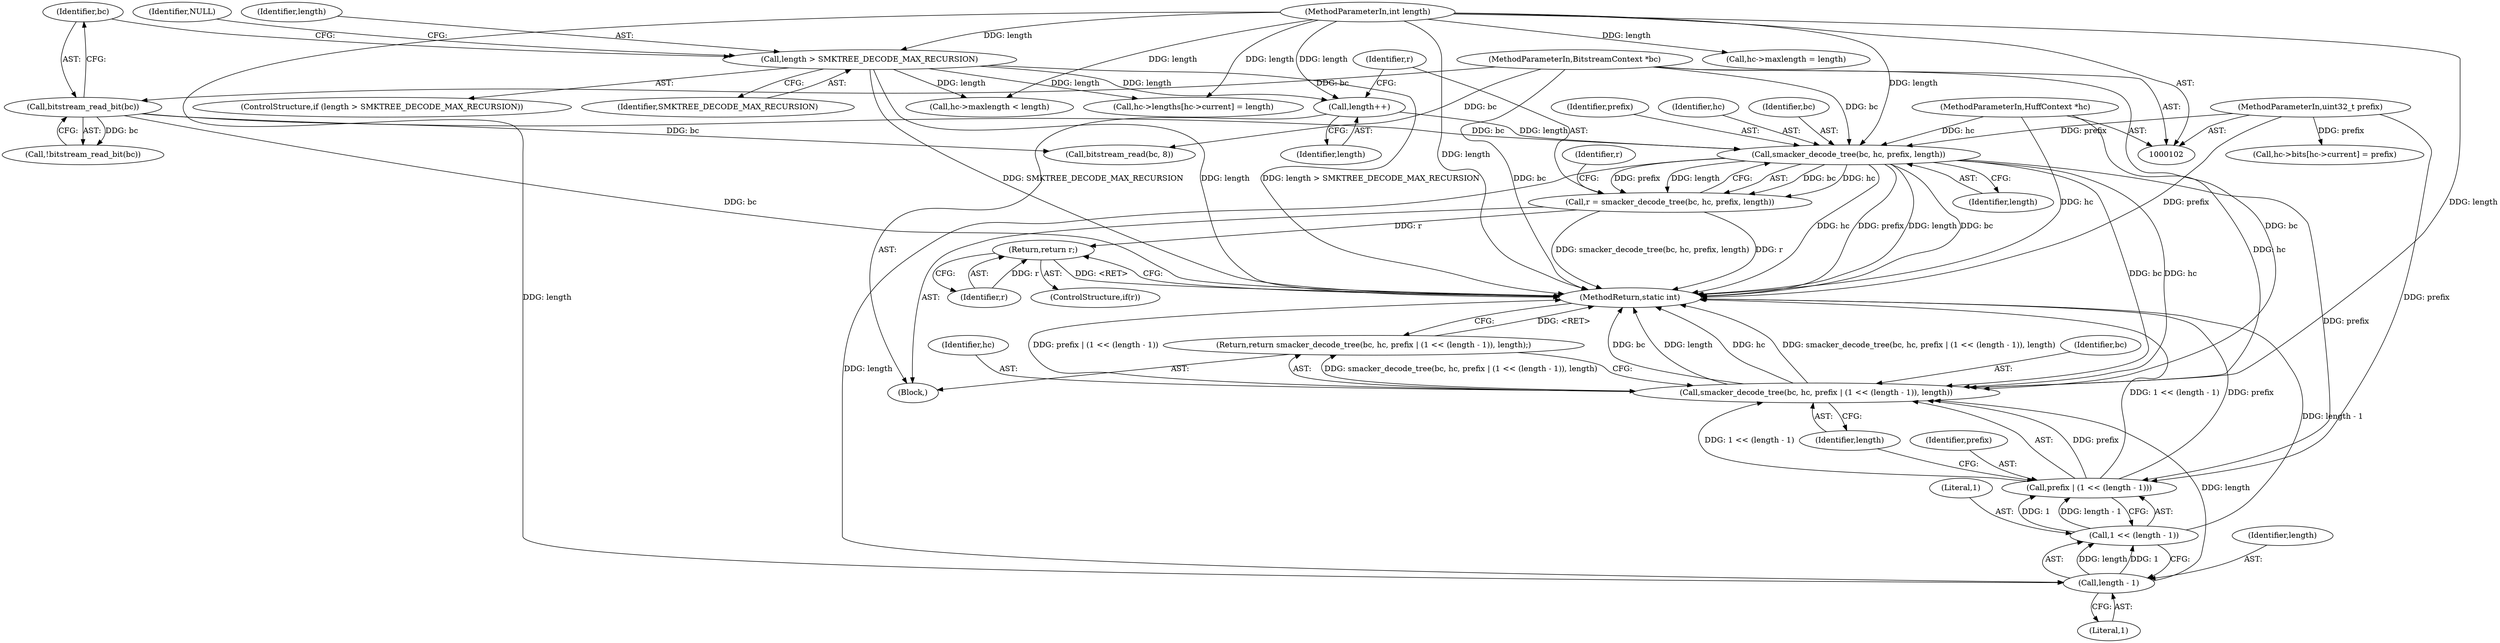 digraph "0_libav_cd4663dc80323ba64989d0c103d51ad3ee0e9c2f@pointer" {
"1000213" [label="(Call,smacker_decode_tree(bc, hc, prefix, length))"];
"1000121" [label="(Call,bitstream_read_bit(bc))"];
"1000103" [label="(MethodParameterIn,BitstreamContext *bc)"];
"1000104" [label="(MethodParameterIn,HuffContext *hc)"];
"1000105" [label="(MethodParameterIn,uint32_t prefix)"];
"1000209" [label="(Call,length++)"];
"1000109" [label="(Call,length > SMKTREE_DECODE_MAX_RECURSION)"];
"1000106" [label="(MethodParameterIn,int length)"];
"1000211" [label="(Call,r = smacker_decode_tree(bc, hc, prefix, length))"];
"1000220" [label="(Return,return r;)"];
"1000223" [label="(Call,smacker_decode_tree(bc, hc, prefix | (1 << (length - 1)), length))"];
"1000222" [label="(Return,return smacker_decode_tree(bc, hc, prefix | (1 << (length - 1)), length);)"];
"1000226" [label="(Call,prefix | (1 << (length - 1)))"];
"1000230" [label="(Call,length - 1)"];
"1000228" [label="(Call,1 << (length - 1))"];
"1000120" [label="(Call,!bitstream_read_bit(bc))"];
"1000234" [label="(MethodReturn,static int)"];
"1000109" [label="(Call,length > SMKTREE_DECODE_MAX_RECURSION)"];
"1000227" [label="(Identifier,prefix)"];
"1000214" [label="(Identifier,bc)"];
"1000149" [label="(Call,hc->lengths[hc->current] = length)"];
"1000121" [label="(Call,bitstream_read_bit(bc))"];
"1000211" [label="(Call,r = smacker_decode_tree(bc, hc, prefix, length))"];
"1000219" [label="(Identifier,r)"];
"1000213" [label="(Call,smacker_decode_tree(bc, hc, prefix, length))"];
"1000122" [label="(Identifier,bc)"];
"1000224" [label="(Identifier,bc)"];
"1000233" [label="(Identifier,length)"];
"1000229" [label="(Literal,1)"];
"1000232" [label="(Literal,1)"];
"1000231" [label="(Identifier,length)"];
"1000210" [label="(Identifier,length)"];
"1000212" [label="(Identifier,r)"];
"1000223" [label="(Call,smacker_decode_tree(bc, hc, prefix | (1 << (length - 1)), length))"];
"1000194" [label="(Call,hc->maxlength < length)"];
"1000218" [label="(ControlStructure,if(r))"];
"1000105" [label="(MethodParameterIn,uint32_t prefix)"];
"1000216" [label="(Identifier,prefix)"];
"1000228" [label="(Call,1 << (length - 1))"];
"1000114" [label="(Identifier,NULL)"];
"1000186" [label="(Call,bitstream_read(bc, 8))"];
"1000104" [label="(MethodParameterIn,HuffContext *hc)"];
"1000221" [label="(Identifier,r)"];
"1000106" [label="(MethodParameterIn,int length)"];
"1000220" [label="(Return,return r;)"];
"1000199" [label="(Call,hc->maxlength = length)"];
"1000222" [label="(Return,return smacker_decode_tree(bc, hc, prefix | (1 << (length - 1)), length);)"];
"1000111" [label="(Identifier,SMKTREE_DECODE_MAX_RECURSION)"];
"1000226" [label="(Call,prefix | (1 << (length - 1)))"];
"1000209" [label="(Call,length++)"];
"1000225" [label="(Identifier,hc)"];
"1000230" [label="(Call,length - 1)"];
"1000140" [label="(Call,hc->bits[hc->current] = prefix)"];
"1000108" [label="(ControlStructure,if (length > SMKTREE_DECODE_MAX_RECURSION))"];
"1000215" [label="(Identifier,hc)"];
"1000103" [label="(MethodParameterIn,BitstreamContext *bc)"];
"1000207" [label="(Block,)"];
"1000217" [label="(Identifier,length)"];
"1000110" [label="(Identifier,length)"];
"1000213" -> "1000211"  [label="AST: "];
"1000213" -> "1000217"  [label="CFG: "];
"1000214" -> "1000213"  [label="AST: "];
"1000215" -> "1000213"  [label="AST: "];
"1000216" -> "1000213"  [label="AST: "];
"1000217" -> "1000213"  [label="AST: "];
"1000211" -> "1000213"  [label="CFG: "];
"1000213" -> "1000234"  [label="DDG: prefix"];
"1000213" -> "1000234"  [label="DDG: length"];
"1000213" -> "1000234"  [label="DDG: bc"];
"1000213" -> "1000234"  [label="DDG: hc"];
"1000213" -> "1000211"  [label="DDG: bc"];
"1000213" -> "1000211"  [label="DDG: hc"];
"1000213" -> "1000211"  [label="DDG: prefix"];
"1000213" -> "1000211"  [label="DDG: length"];
"1000121" -> "1000213"  [label="DDG: bc"];
"1000103" -> "1000213"  [label="DDG: bc"];
"1000104" -> "1000213"  [label="DDG: hc"];
"1000105" -> "1000213"  [label="DDG: prefix"];
"1000209" -> "1000213"  [label="DDG: length"];
"1000106" -> "1000213"  [label="DDG: length"];
"1000213" -> "1000223"  [label="DDG: bc"];
"1000213" -> "1000223"  [label="DDG: hc"];
"1000213" -> "1000226"  [label="DDG: prefix"];
"1000213" -> "1000230"  [label="DDG: length"];
"1000121" -> "1000120"  [label="AST: "];
"1000121" -> "1000122"  [label="CFG: "];
"1000122" -> "1000121"  [label="AST: "];
"1000120" -> "1000121"  [label="CFG: "];
"1000121" -> "1000234"  [label="DDG: bc"];
"1000121" -> "1000120"  [label="DDG: bc"];
"1000103" -> "1000121"  [label="DDG: bc"];
"1000121" -> "1000186"  [label="DDG: bc"];
"1000103" -> "1000102"  [label="AST: "];
"1000103" -> "1000234"  [label="DDG: bc"];
"1000103" -> "1000186"  [label="DDG: bc"];
"1000103" -> "1000223"  [label="DDG: bc"];
"1000104" -> "1000102"  [label="AST: "];
"1000104" -> "1000234"  [label="DDG: hc"];
"1000104" -> "1000223"  [label="DDG: hc"];
"1000105" -> "1000102"  [label="AST: "];
"1000105" -> "1000234"  [label="DDG: prefix"];
"1000105" -> "1000140"  [label="DDG: prefix"];
"1000105" -> "1000226"  [label="DDG: prefix"];
"1000209" -> "1000207"  [label="AST: "];
"1000209" -> "1000210"  [label="CFG: "];
"1000210" -> "1000209"  [label="AST: "];
"1000212" -> "1000209"  [label="CFG: "];
"1000109" -> "1000209"  [label="DDG: length"];
"1000106" -> "1000209"  [label="DDG: length"];
"1000109" -> "1000108"  [label="AST: "];
"1000109" -> "1000111"  [label="CFG: "];
"1000110" -> "1000109"  [label="AST: "];
"1000111" -> "1000109"  [label="AST: "];
"1000114" -> "1000109"  [label="CFG: "];
"1000122" -> "1000109"  [label="CFG: "];
"1000109" -> "1000234"  [label="DDG: length"];
"1000109" -> "1000234"  [label="DDG: SMKTREE_DECODE_MAX_RECURSION"];
"1000109" -> "1000234"  [label="DDG: length > SMKTREE_DECODE_MAX_RECURSION"];
"1000106" -> "1000109"  [label="DDG: length"];
"1000109" -> "1000149"  [label="DDG: length"];
"1000109" -> "1000194"  [label="DDG: length"];
"1000106" -> "1000102"  [label="AST: "];
"1000106" -> "1000234"  [label="DDG: length"];
"1000106" -> "1000149"  [label="DDG: length"];
"1000106" -> "1000194"  [label="DDG: length"];
"1000106" -> "1000199"  [label="DDG: length"];
"1000106" -> "1000223"  [label="DDG: length"];
"1000106" -> "1000230"  [label="DDG: length"];
"1000211" -> "1000207"  [label="AST: "];
"1000212" -> "1000211"  [label="AST: "];
"1000219" -> "1000211"  [label="CFG: "];
"1000211" -> "1000234"  [label="DDG: r"];
"1000211" -> "1000234"  [label="DDG: smacker_decode_tree(bc, hc, prefix, length)"];
"1000211" -> "1000220"  [label="DDG: r"];
"1000220" -> "1000218"  [label="AST: "];
"1000220" -> "1000221"  [label="CFG: "];
"1000221" -> "1000220"  [label="AST: "];
"1000234" -> "1000220"  [label="CFG: "];
"1000220" -> "1000234"  [label="DDG: <RET>"];
"1000221" -> "1000220"  [label="DDG: r"];
"1000223" -> "1000222"  [label="AST: "];
"1000223" -> "1000233"  [label="CFG: "];
"1000224" -> "1000223"  [label="AST: "];
"1000225" -> "1000223"  [label="AST: "];
"1000226" -> "1000223"  [label="AST: "];
"1000233" -> "1000223"  [label="AST: "];
"1000222" -> "1000223"  [label="CFG: "];
"1000223" -> "1000234"  [label="DDG: length"];
"1000223" -> "1000234"  [label="DDG: hc"];
"1000223" -> "1000234"  [label="DDG: smacker_decode_tree(bc, hc, prefix | (1 << (length - 1)), length)"];
"1000223" -> "1000234"  [label="DDG: prefix | (1 << (length - 1))"];
"1000223" -> "1000234"  [label="DDG: bc"];
"1000223" -> "1000222"  [label="DDG: smacker_decode_tree(bc, hc, prefix | (1 << (length - 1)), length)"];
"1000226" -> "1000223"  [label="DDG: prefix"];
"1000226" -> "1000223"  [label="DDG: 1 << (length - 1)"];
"1000230" -> "1000223"  [label="DDG: length"];
"1000222" -> "1000207"  [label="AST: "];
"1000234" -> "1000222"  [label="CFG: "];
"1000222" -> "1000234"  [label="DDG: <RET>"];
"1000226" -> "1000228"  [label="CFG: "];
"1000227" -> "1000226"  [label="AST: "];
"1000228" -> "1000226"  [label="AST: "];
"1000233" -> "1000226"  [label="CFG: "];
"1000226" -> "1000234"  [label="DDG: prefix"];
"1000226" -> "1000234"  [label="DDG: 1 << (length - 1)"];
"1000228" -> "1000226"  [label="DDG: 1"];
"1000228" -> "1000226"  [label="DDG: length - 1"];
"1000230" -> "1000228"  [label="AST: "];
"1000230" -> "1000232"  [label="CFG: "];
"1000231" -> "1000230"  [label="AST: "];
"1000232" -> "1000230"  [label="AST: "];
"1000228" -> "1000230"  [label="CFG: "];
"1000230" -> "1000228"  [label="DDG: length"];
"1000230" -> "1000228"  [label="DDG: 1"];
"1000229" -> "1000228"  [label="AST: "];
"1000228" -> "1000234"  [label="DDG: length - 1"];
}
